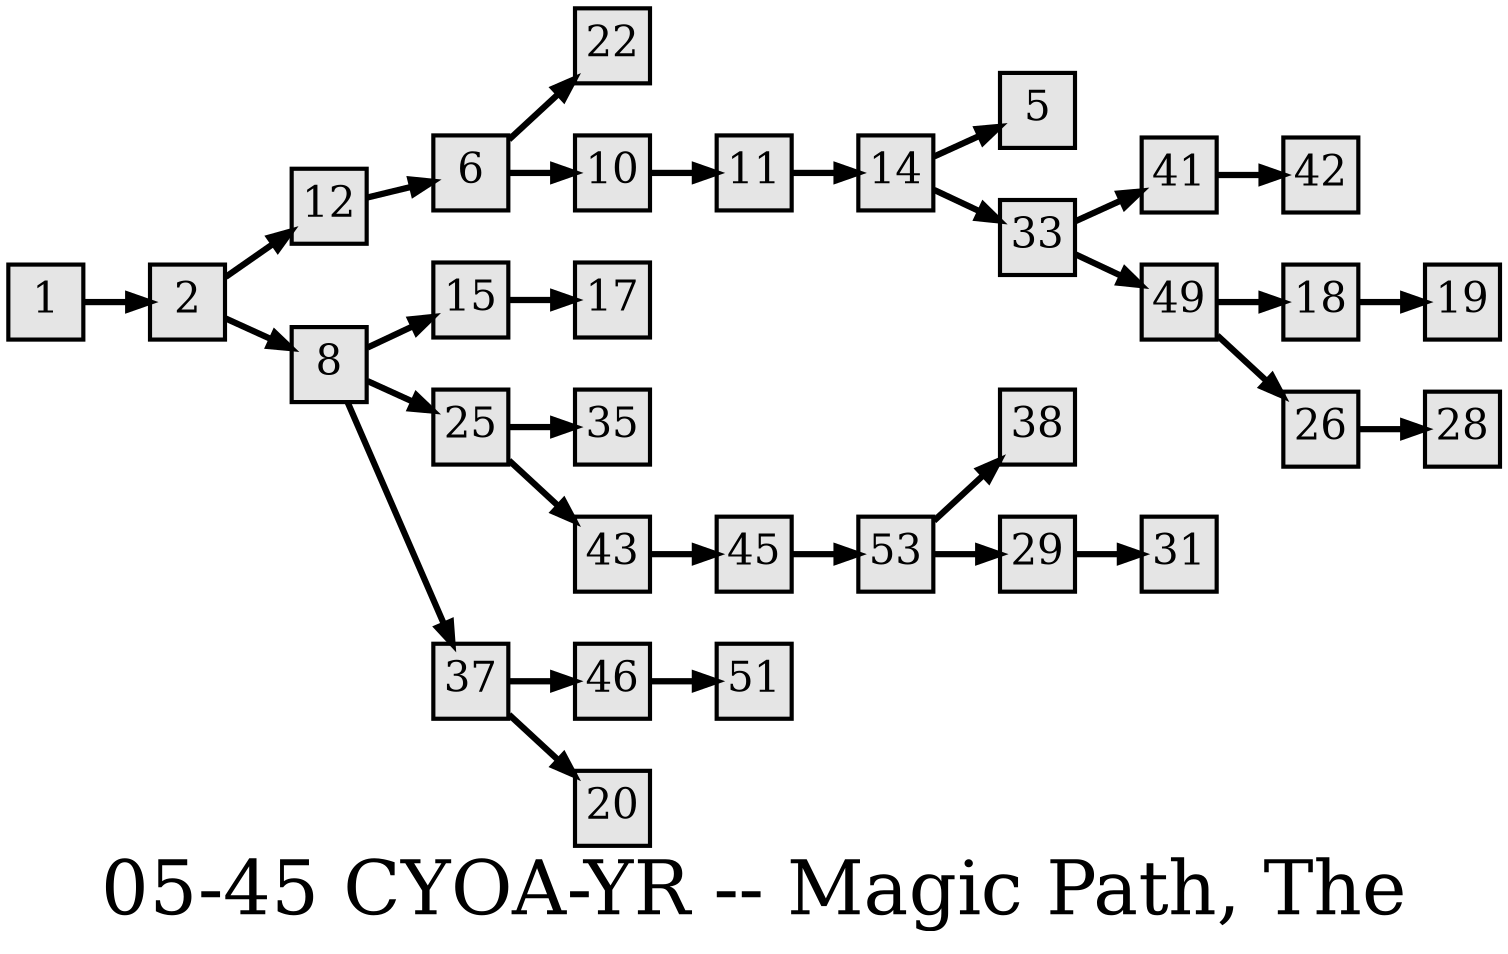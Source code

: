 digraph g{
  graph [ label="05-45 CYOA-YR -- Magic Path, The" rankdir=LR, ordering=out, fontsize=36, nodesep="0.35", ranksep="0.45"];
  node  [shape=rect, penwidth=2, fontsize=20, style=filled, fillcolor=grey90, margin="0,0", labelfloat=true, regular=true, fixedsize=true];
  edge  [labelfloat=true, penwidth=3, fontsize=12];

  1 -> 2;
  2 -> 12;
  2 -> 8;
  6 -> 22;
  6 -> 10;
  8 -> 15;
  8 -> 25;
  8 -> 37;
  10 -> 11;
  11 -> 14;
  12 -> 6;
  14 -> 5;
  14 -> 33;
  15 -> 17;
  18 -> 19;
  25 -> 35;
  25 -> 43;
  26 -> 28;
  29 -> 31;
  33 -> 41;
  33 -> 49;
  37 -> 46;
  37 -> 20;
  41 -> 42;
  43 -> 45;
  45 -> 53;
  46 -> 51;
  49 -> 18;
  49 -> 26;
  53 -> 38;
  53 -> 29;
}

